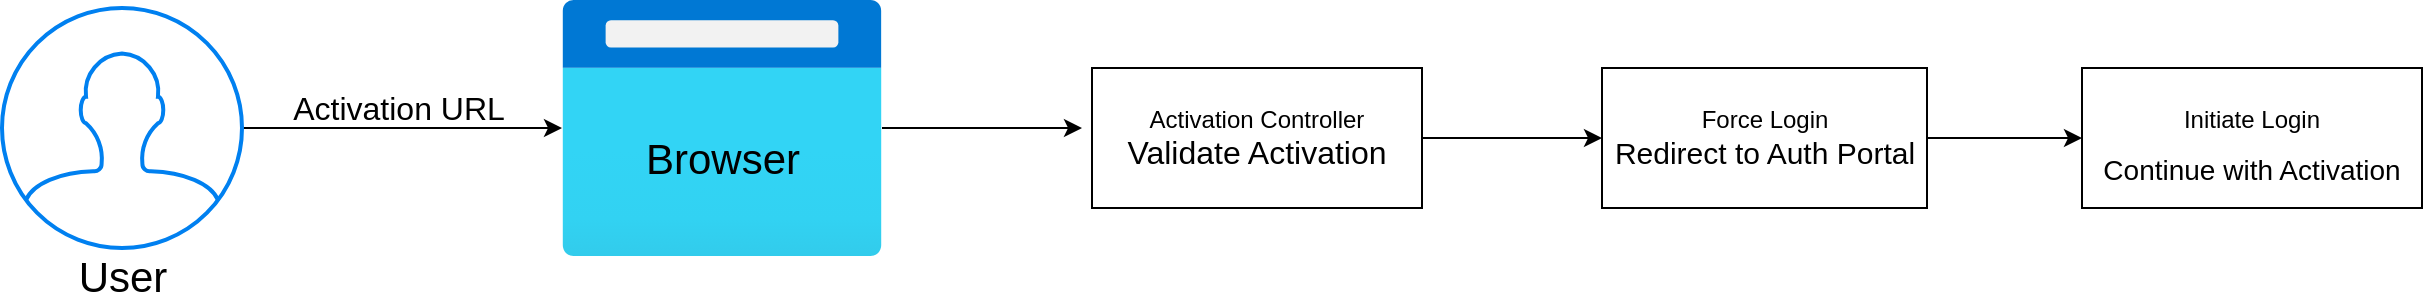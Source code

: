 <mxfile version="17.4.1" type="github">
  <diagram id="pIvoINm7CX_0z9vuSFe_" name="Page-1">
    <mxGraphModel dx="1298" dy="1802" grid="1" gridSize="10" guides="1" tooltips="1" connect="1" arrows="1" fold="1" page="1" pageScale="1" pageWidth="850" pageHeight="1100" math="0" shadow="0">
      <root>
        <mxCell id="0" />
        <mxCell id="1" parent="0" />
        <mxCell id="FKtKe36NaynPh5wQTlDS-1" style="edgeStyle=orthogonalEdgeStyle;rounded=0;orthogonalLoop=1;jettySize=auto;html=1;" parent="1" source="FKtKe36NaynPh5wQTlDS-2" target="FKtKe36NaynPh5wQTlDS-4" edge="1">
          <mxGeometry relative="1" as="geometry" />
        </mxCell>
        <mxCell id="FKtKe36NaynPh5wQTlDS-2" value="" style="html=1;verticalLabelPosition=bottom;align=center;labelBackgroundColor=#ffffff;verticalAlign=top;strokeWidth=2;strokeColor=#0080F0;shadow=0;dashed=0;shape=mxgraph.ios7.icons.user;" parent="1" vertex="1">
          <mxGeometry x="140" y="-10" width="120" height="120" as="geometry" />
        </mxCell>
        <mxCell id="gqjBCSQXxjE7U2dg81Of-1" style="edgeStyle=orthogonalEdgeStyle;rounded=0;orthogonalLoop=1;jettySize=auto;html=1;fontSize=16;" edge="1" parent="1" source="FKtKe36NaynPh5wQTlDS-4">
          <mxGeometry relative="1" as="geometry">
            <mxPoint x="680" y="50" as="targetPoint" />
          </mxGeometry>
        </mxCell>
        <mxCell id="FKtKe36NaynPh5wQTlDS-4" value="" style="aspect=fixed;html=1;points=[];align=center;image;fontSize=12;image=img/lib/azure2/general/Browser.svg;" parent="1" vertex="1">
          <mxGeometry x="420" y="-14" width="160" height="128" as="geometry" />
        </mxCell>
        <mxCell id="gqjBCSQXxjE7U2dg81Of-2" style="edgeStyle=orthogonalEdgeStyle;rounded=0;orthogonalLoop=1;jettySize=auto;html=1;entryX=0;entryY=0.5;entryDx=0;entryDy=0;fontSize=16;" edge="1" parent="1" source="FKtKe36NaynPh5wQTlDS-6" target="FKtKe36NaynPh5wQTlDS-8">
          <mxGeometry relative="1" as="geometry" />
        </mxCell>
        <mxCell id="FKtKe36NaynPh5wQTlDS-6" value="Activation Controller&lt;br&gt;&lt;font style=&quot;font-size: 16px&quot;&gt;Validate Activation&lt;/font&gt;" style="rounded=0;whiteSpace=wrap;html=1;" parent="1" vertex="1">
          <mxGeometry x="685" y="20" width="165" height="70" as="geometry" />
        </mxCell>
        <mxCell id="gqjBCSQXxjE7U2dg81Of-3" style="edgeStyle=orthogonalEdgeStyle;rounded=0;orthogonalLoop=1;jettySize=auto;html=1;entryX=0;entryY=0.5;entryDx=0;entryDy=0;fontSize=16;" edge="1" parent="1" source="FKtKe36NaynPh5wQTlDS-8" target="FKtKe36NaynPh5wQTlDS-11">
          <mxGeometry relative="1" as="geometry" />
        </mxCell>
        <mxCell id="FKtKe36NaynPh5wQTlDS-8" value="&lt;div&gt;&lt;font style=&quot;font-size: 12px&quot;&gt;Force Login&lt;/font&gt;&lt;/div&gt;&lt;div&gt;&lt;font style=&quot;font-size: 15px&quot;&gt; Redirect to Auth Portal &lt;/font&gt;&lt;/div&gt;" style="rounded=0;whiteSpace=wrap;html=1;" parent="1" vertex="1">
          <mxGeometry x="940" y="20" width="162.5" height="70" as="geometry" />
        </mxCell>
        <mxCell id="FKtKe36NaynPh5wQTlDS-9" value="&lt;div style=&quot;font-size: 21px&quot;&gt;&lt;font style=&quot;font-size: 21px&quot;&gt;User&lt;/font&gt;&lt;/div&gt;" style="text;html=1;align=center;verticalAlign=middle;resizable=0;points=[];autosize=1;strokeColor=none;fillColor=none;" parent="1" vertex="1">
          <mxGeometry x="170" y="114" width="60" height="20" as="geometry" />
        </mxCell>
        <mxCell id="FKtKe36NaynPh5wQTlDS-10" value="Browser" style="text;html=1;align=center;verticalAlign=middle;resizable=0;points=[];autosize=1;strokeColor=none;fillColor=none;fontSize=21;" parent="1" vertex="1">
          <mxGeometry x="455" y="50" width="90" height="30" as="geometry" />
        </mxCell>
        <mxCell id="FKtKe36NaynPh5wQTlDS-11" value="&lt;div&gt;&lt;font style=&quot;font-size: 14px&quot;&gt;&lt;font style=&quot;font-size: 12px&quot;&gt;Initiate Login&lt;/font&gt;&lt;br&gt;&lt;/font&gt;&lt;/div&gt;&lt;div&gt;&lt;font style=&quot;font-size: 14px&quot;&gt;Continue with Activation&lt;/font&gt;&lt;/div&gt;" style="rounded=0;whiteSpace=wrap;html=1;fontSize=21;" parent="1" vertex="1">
          <mxGeometry x="1180" y="20" width="170" height="70" as="geometry" />
        </mxCell>
        <mxCell id="FKtKe36NaynPh5wQTlDS-12" value="Activation URL" style="text;html=1;align=center;verticalAlign=middle;resizable=0;points=[];autosize=1;strokeColor=none;fillColor=none;fontSize=16;" parent="1" vertex="1">
          <mxGeometry x="277.5" y="30" width="120" height="20" as="geometry" />
        </mxCell>
      </root>
    </mxGraphModel>
  </diagram>
</mxfile>
